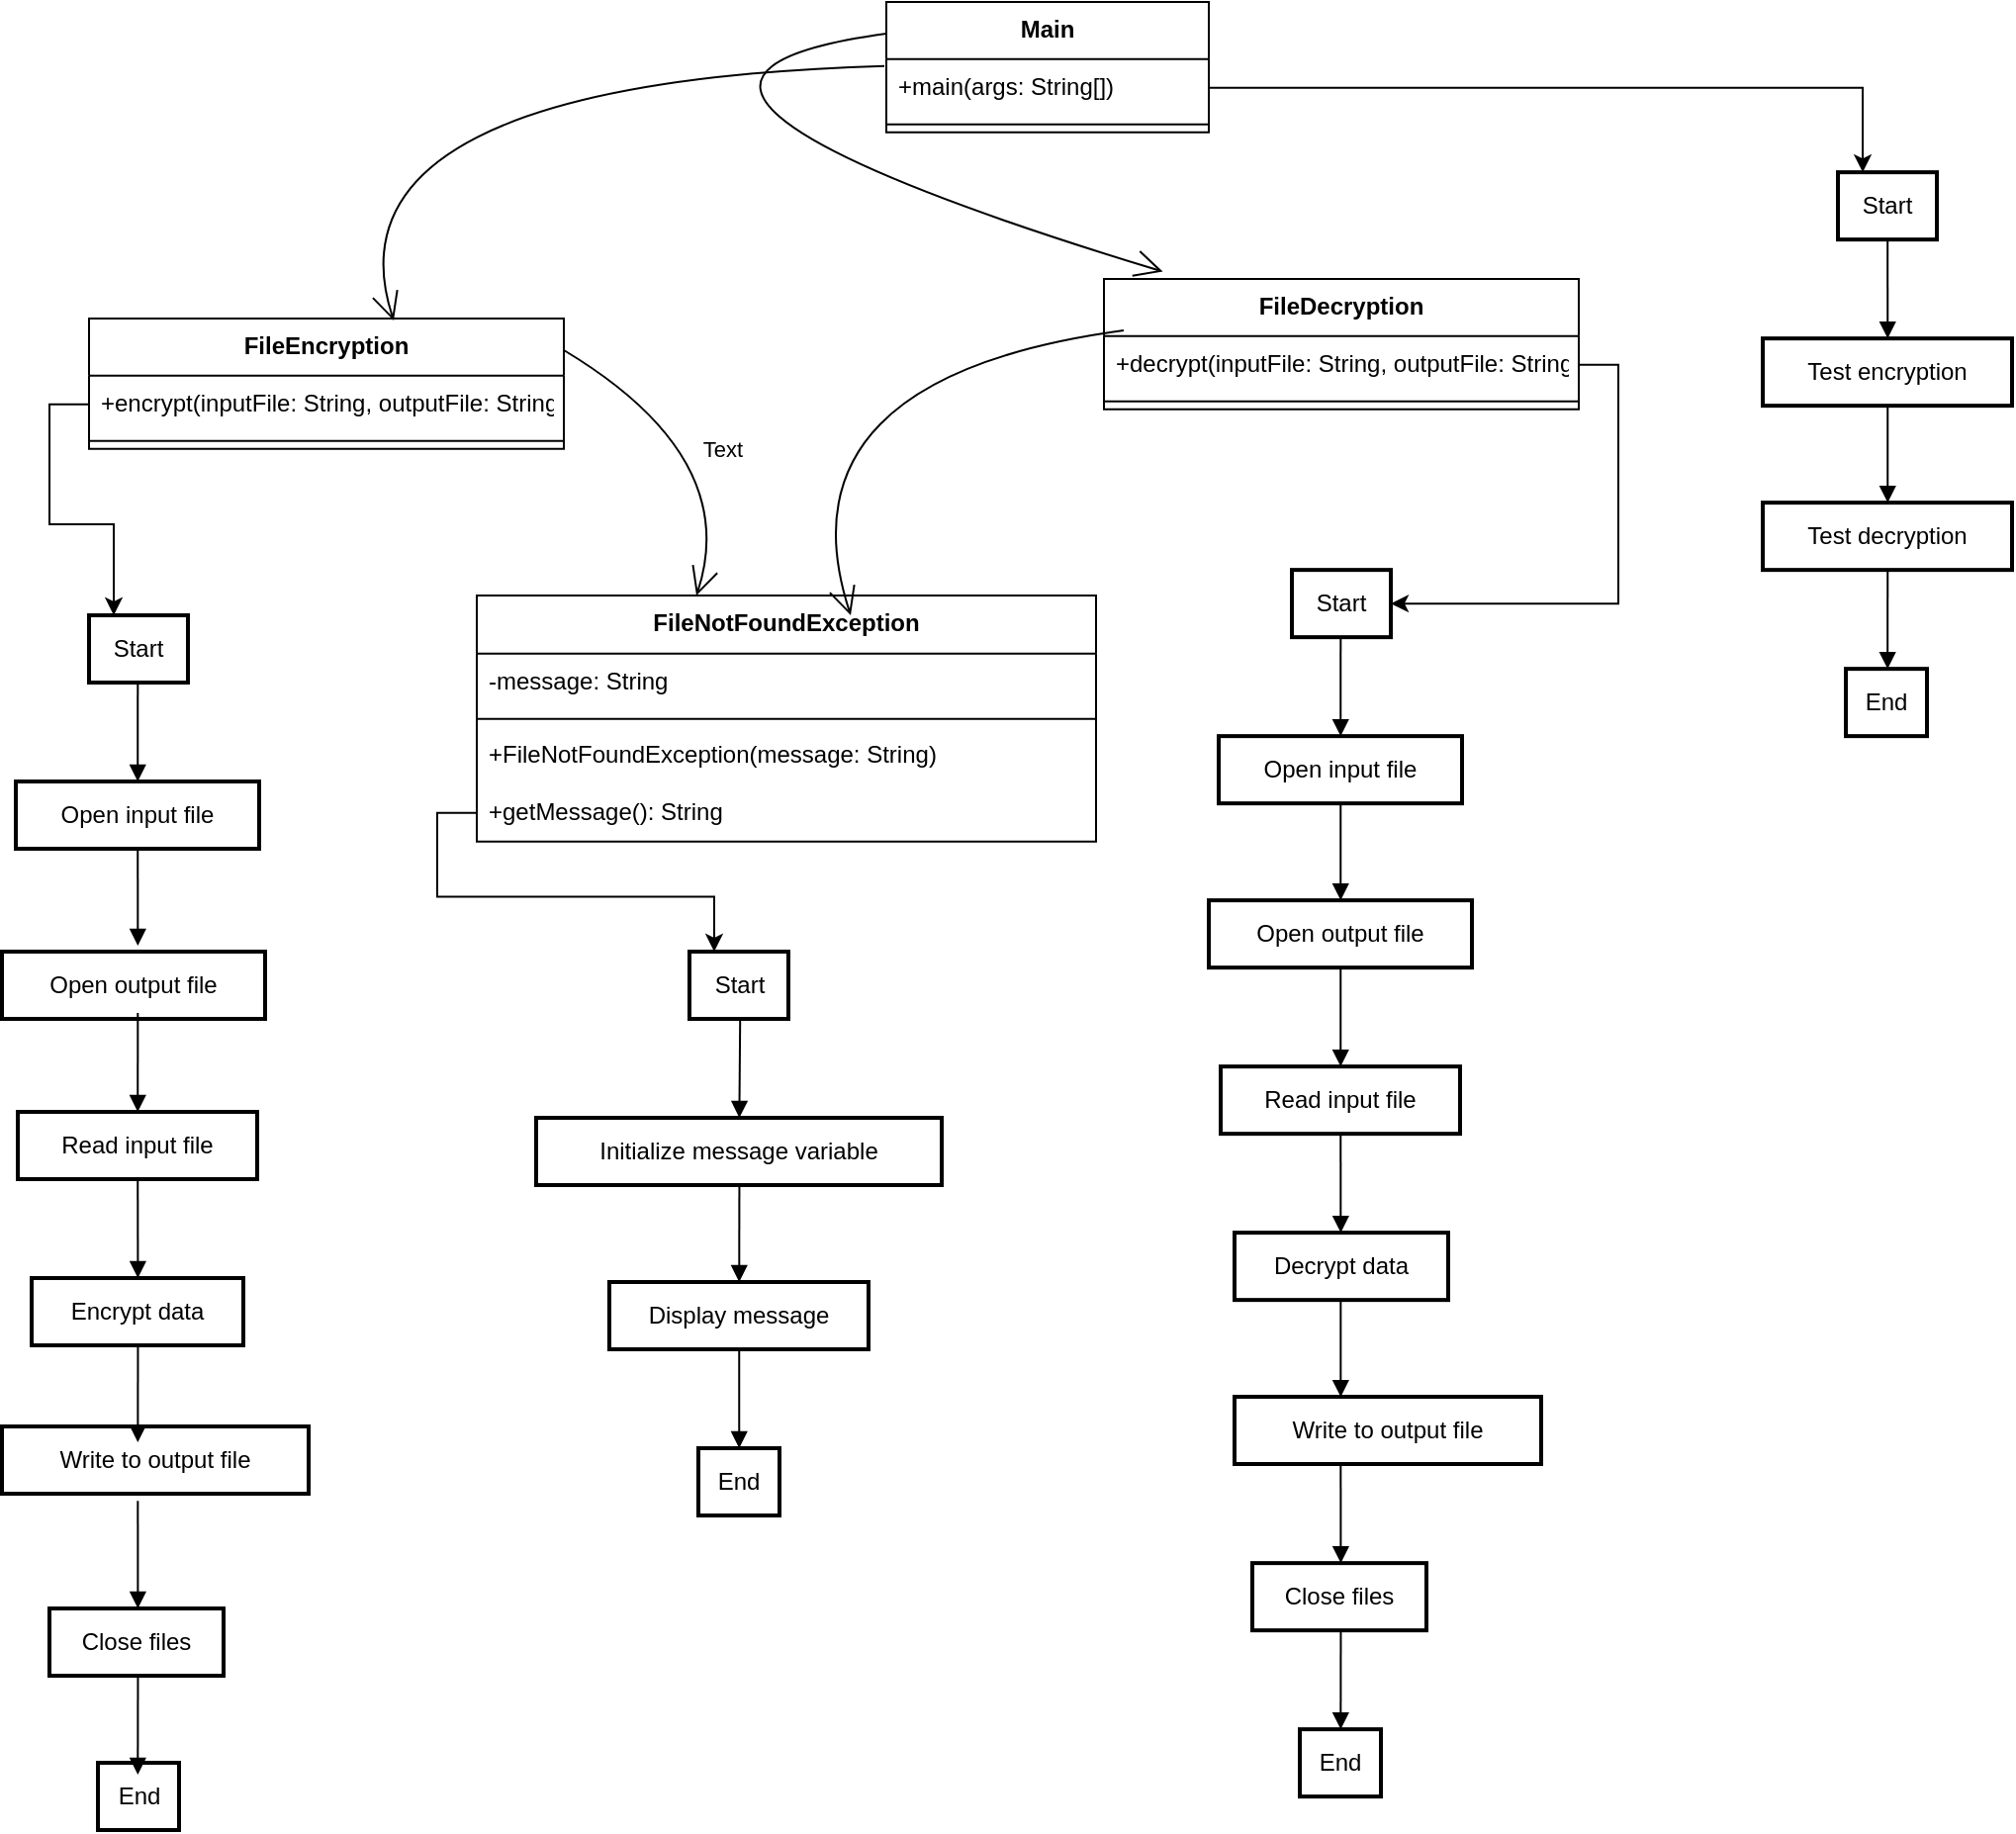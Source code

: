 <mxfile version="24.3.1" type="device">
  <diagram id="C5RBs43oDa-KdzZeNtuy" name="Page-1">
    <mxGraphModel dx="1034" dy="1615" grid="1" gridSize="10" guides="1" tooltips="1" connect="1" arrows="1" fold="1" page="1" pageScale="1" pageWidth="827" pageHeight="1169" math="0" shadow="0">
      <root>
        <mxCell id="WIyWlLk6GJQsqaUBKTNV-0" />
        <mxCell id="WIyWlLk6GJQsqaUBKTNV-1" parent="WIyWlLk6GJQsqaUBKTNV-0" />
        <mxCell id="zTV7QJXzMeomIHiCT_PH-0" value="FileNotFoundException" style="swimlane;fontStyle=1;align=center;verticalAlign=top;childLayout=stackLayout;horizontal=1;startSize=29.417;horizontalStack=0;resizeParent=1;resizeParentMax=0;resizeLast=0;collapsible=0;marginBottom=0;" vertex="1" parent="WIyWlLk6GJQsqaUBKTNV-1">
          <mxGeometry x="490" y="180" width="313" height="124.417" as="geometry" />
        </mxCell>
        <mxCell id="zTV7QJXzMeomIHiCT_PH-1" value="-message: String" style="text;strokeColor=none;fillColor=none;align=left;verticalAlign=top;spacingLeft=4;spacingRight=4;overflow=hidden;rotatable=0;points=[[0,0.5],[1,0.5]];portConstraint=eastwest;" vertex="1" parent="zTV7QJXzMeomIHiCT_PH-0">
          <mxGeometry y="29.417" width="313" height="29" as="geometry" />
        </mxCell>
        <mxCell id="zTV7QJXzMeomIHiCT_PH-2" style="line;strokeWidth=1;fillColor=none;align=left;verticalAlign=middle;spacingTop=-1;spacingLeft=3;spacingRight=3;rotatable=0;labelPosition=right;points=[];portConstraint=eastwest;strokeColor=inherit;" vertex="1" parent="zTV7QJXzMeomIHiCT_PH-0">
          <mxGeometry y="58.417" width="313" height="8" as="geometry" />
        </mxCell>
        <mxCell id="zTV7QJXzMeomIHiCT_PH-3" value="+FileNotFoundException(message: String)" style="text;strokeColor=none;fillColor=none;align=left;verticalAlign=top;spacingLeft=4;spacingRight=4;overflow=hidden;rotatable=0;points=[[0,0.5],[1,0.5]];portConstraint=eastwest;" vertex="1" parent="zTV7QJXzMeomIHiCT_PH-0">
          <mxGeometry y="66.417" width="313" height="29" as="geometry" />
        </mxCell>
        <mxCell id="zTV7QJXzMeomIHiCT_PH-4" value="+getMessage(): String" style="text;strokeColor=none;fillColor=none;align=left;verticalAlign=top;spacingLeft=4;spacingRight=4;overflow=hidden;rotatable=0;points=[[0,0.5],[1,0.5]];portConstraint=eastwest;" vertex="1" parent="zTV7QJXzMeomIHiCT_PH-0">
          <mxGeometry y="95.417" width="313" height="29" as="geometry" />
        </mxCell>
        <mxCell id="zTV7QJXzMeomIHiCT_PH-13" value="FileEncryption" style="swimlane;fontStyle=1;align=center;verticalAlign=top;childLayout=stackLayout;horizontal=1;startSize=28.933;horizontalStack=0;resizeParent=1;resizeParentMax=0;resizeLast=0;collapsible=0;marginBottom=0;" vertex="1" parent="WIyWlLk6GJQsqaUBKTNV-1">
          <mxGeometry x="294" y="40.0" width="240" height="65.933" as="geometry" />
        </mxCell>
        <mxCell id="zTV7QJXzMeomIHiCT_PH-15" value="+encrypt(inputFile: String, outputFile: String)" style="text;strokeColor=none;fillColor=none;align=left;verticalAlign=top;spacingLeft=4;spacingRight=4;overflow=hidden;rotatable=0;points=[[0,0.5],[1,0.5]];portConstraint=eastwest;" vertex="1" parent="zTV7QJXzMeomIHiCT_PH-13">
          <mxGeometry y="28.933" width="240" height="29" as="geometry" />
        </mxCell>
        <mxCell id="zTV7QJXzMeomIHiCT_PH-14" style="line;strokeWidth=1;fillColor=none;align=left;verticalAlign=middle;spacingTop=-1;spacingLeft=3;spacingRight=3;rotatable=0;labelPosition=right;points=[];portConstraint=eastwest;strokeColor=inherit;" vertex="1" parent="zTV7QJXzMeomIHiCT_PH-13">
          <mxGeometry y="57.933" width="240" height="8" as="geometry" />
        </mxCell>
        <mxCell id="zTV7QJXzMeomIHiCT_PH-21" value="Write to output file" style="whiteSpace=wrap;strokeWidth=2;" vertex="1" parent="WIyWlLk6GJQsqaUBKTNV-1">
          <mxGeometry x="250" y="600" width="155" height="34" as="geometry" />
        </mxCell>
        <mxCell id="zTV7QJXzMeomIHiCT_PH-32" value="FileDecryption" style="swimlane;fontStyle=1;align=center;verticalAlign=top;childLayout=stackLayout;horizontal=1;startSize=28.933;horizontalStack=0;resizeParent=1;resizeParentMax=0;resizeLast=0;collapsible=0;marginBottom=0;" vertex="1" parent="WIyWlLk6GJQsqaUBKTNV-1">
          <mxGeometry x="807" y="20" width="240" height="65.933" as="geometry" />
        </mxCell>
        <mxCell id="zTV7QJXzMeomIHiCT_PH-34" value="+decrypt(inputFile: String, outputFile: String)" style="text;strokeColor=none;fillColor=none;align=left;verticalAlign=top;spacingLeft=4;spacingRight=4;overflow=hidden;rotatable=0;points=[[0,0.5],[1,0.5]];portConstraint=eastwest;" vertex="1" parent="zTV7QJXzMeomIHiCT_PH-32">
          <mxGeometry y="28.933" width="240" height="29" as="geometry" />
        </mxCell>
        <mxCell id="zTV7QJXzMeomIHiCT_PH-33" style="line;strokeWidth=1;fillColor=none;align=left;verticalAlign=middle;spacingTop=-1;spacingLeft=3;spacingRight=3;rotatable=0;labelPosition=right;points=[];portConstraint=eastwest;strokeColor=inherit;" vertex="1" parent="zTV7QJXzMeomIHiCT_PH-32">
          <mxGeometry y="57.933" width="240" height="8" as="geometry" />
        </mxCell>
        <mxCell id="zTV7QJXzMeomIHiCT_PH-36" value="Start" style="whiteSpace=wrap;strokeWidth=2;" vertex="1" parent="WIyWlLk6GJQsqaUBKTNV-1">
          <mxGeometry x="902" y="167.07" width="50" height="34" as="geometry" />
        </mxCell>
        <mxCell id="zTV7QJXzMeomIHiCT_PH-37" value="Open input file" style="whiteSpace=wrap;strokeWidth=2;" vertex="1" parent="WIyWlLk6GJQsqaUBKTNV-1">
          <mxGeometry x="865" y="251.07" width="123" height="34" as="geometry" />
        </mxCell>
        <mxCell id="zTV7QJXzMeomIHiCT_PH-38" value="Open output file" style="whiteSpace=wrap;strokeWidth=2;" vertex="1" parent="WIyWlLk6GJQsqaUBKTNV-1">
          <mxGeometry x="860" y="334.07" width="133" height="34" as="geometry" />
        </mxCell>
        <mxCell id="zTV7QJXzMeomIHiCT_PH-39" value="Read input file" style="whiteSpace=wrap;strokeWidth=2;" vertex="1" parent="WIyWlLk6GJQsqaUBKTNV-1">
          <mxGeometry x="866" y="418.07" width="121" height="34" as="geometry" />
        </mxCell>
        <mxCell id="zTV7QJXzMeomIHiCT_PH-40" value="Decrypt data" style="whiteSpace=wrap;strokeWidth=2;" vertex="1" parent="WIyWlLk6GJQsqaUBKTNV-1">
          <mxGeometry x="873" y="502.07" width="108" height="34" as="geometry" />
        </mxCell>
        <mxCell id="zTV7QJXzMeomIHiCT_PH-41" value="Write to output file" style="whiteSpace=wrap;strokeWidth=2;" vertex="1" parent="WIyWlLk6GJQsqaUBKTNV-1">
          <mxGeometry x="873" y="585" width="155" height="34" as="geometry" />
        </mxCell>
        <mxCell id="zTV7QJXzMeomIHiCT_PH-42" value="Close files" style="whiteSpace=wrap;strokeWidth=2;" vertex="1" parent="WIyWlLk6GJQsqaUBKTNV-1">
          <mxGeometry x="882" y="669.07" width="88" height="34" as="geometry" />
        </mxCell>
        <mxCell id="zTV7QJXzMeomIHiCT_PH-43" value="End" style="whiteSpace=wrap;strokeWidth=2;" vertex="1" parent="WIyWlLk6GJQsqaUBKTNV-1">
          <mxGeometry x="906" y="753.07" width="41" height="34" as="geometry" />
        </mxCell>
        <mxCell id="zTV7QJXzMeomIHiCT_PH-44" value="" style="curved=1;startArrow=none;endArrow=block;exitX=0.493;exitY=0.99;entryX=0.501;entryY=-0.01;rounded=0;" edge="1" parent="WIyWlLk6GJQsqaUBKTNV-1" source="zTV7QJXzMeomIHiCT_PH-36" target="zTV7QJXzMeomIHiCT_PH-37">
          <mxGeometry relative="1" as="geometry">
            <Array as="points" />
          </mxGeometry>
        </mxCell>
        <mxCell id="zTV7QJXzMeomIHiCT_PH-45" value="" style="curved=1;startArrow=none;endArrow=block;exitX=0.501;exitY=0.98;entryX=0.501;entryY=0.01;rounded=0;" edge="1" parent="WIyWlLk6GJQsqaUBKTNV-1" source="zTV7QJXzMeomIHiCT_PH-37" target="zTV7QJXzMeomIHiCT_PH-38">
          <mxGeometry relative="1" as="geometry">
            <Array as="points" />
          </mxGeometry>
        </mxCell>
        <mxCell id="zTV7QJXzMeomIHiCT_PH-46" value="" style="curved=1;startArrow=none;endArrow=block;exitX=0.501;exitY=1.0;entryX=0.501;entryY=1.122e-7;rounded=0;" edge="1" parent="WIyWlLk6GJQsqaUBKTNV-1" source="zTV7QJXzMeomIHiCT_PH-38" target="zTV7QJXzMeomIHiCT_PH-39">
          <mxGeometry relative="1" as="geometry">
            <Array as="points" />
          </mxGeometry>
        </mxCell>
        <mxCell id="zTV7QJXzMeomIHiCT_PH-47" value="" style="curved=1;startArrow=none;endArrow=block;exitX=0.501;exitY=0.99;entryX=0.497;entryY=-0.01;rounded=0;" edge="1" parent="WIyWlLk6GJQsqaUBKTNV-1" source="zTV7QJXzMeomIHiCT_PH-39" target="zTV7QJXzMeomIHiCT_PH-40">
          <mxGeometry relative="1" as="geometry">
            <Array as="points" />
          </mxGeometry>
        </mxCell>
        <mxCell id="zTV7QJXzMeomIHiCT_PH-48" value="" style="curved=1;startArrow=none;endArrow=block;exitX=0.497;exitY=0.98;entryX=0.501;entryY=0.01;rounded=0;" edge="1" parent="WIyWlLk6GJQsqaUBKTNV-1" source="zTV7QJXzMeomIHiCT_PH-40">
          <mxGeometry relative="1" as="geometry">
            <Array as="points" />
            <mxPoint x="926.67" y="585.07" as="targetPoint" />
          </mxGeometry>
        </mxCell>
        <mxCell id="zTV7QJXzMeomIHiCT_PH-49" value="" style="curved=1;startArrow=none;endArrow=block;exitX=0.501;exitY=1.0;entryX=0.508;entryY=2.244e-7;rounded=0;" edge="1" parent="WIyWlLk6GJQsqaUBKTNV-1" target="zTV7QJXzMeomIHiCT_PH-42">
          <mxGeometry relative="1" as="geometry">
            <Array as="points" />
            <mxPoint x="926.667" y="619.07" as="sourcePoint" />
          </mxGeometry>
        </mxCell>
        <mxCell id="zTV7QJXzMeomIHiCT_PH-50" value="" style="curved=1;startArrow=none;endArrow=block;exitX=0.508;exitY=0.99;entryX=0.504;entryY=-0.01;rounded=0;" edge="1" parent="WIyWlLk6GJQsqaUBKTNV-1" source="zTV7QJXzMeomIHiCT_PH-42" target="zTV7QJXzMeomIHiCT_PH-43">
          <mxGeometry relative="1" as="geometry">
            <Array as="points" />
          </mxGeometry>
        </mxCell>
        <mxCell id="zTV7QJXzMeomIHiCT_PH-51" style="edgeStyle=orthogonalEdgeStyle;rounded=0;orthogonalLoop=1;jettySize=auto;html=1;exitX=1;exitY=0.5;exitDx=0;exitDy=0;entryX=1;entryY=0.5;entryDx=0;entryDy=0;" edge="1" parent="WIyWlLk6GJQsqaUBKTNV-1" source="zTV7QJXzMeomIHiCT_PH-34" target="zTV7QJXzMeomIHiCT_PH-36">
          <mxGeometry relative="1" as="geometry" />
        </mxCell>
        <mxCell id="zTV7QJXzMeomIHiCT_PH-52" value="Main" style="swimlane;fontStyle=1;align=center;verticalAlign=top;childLayout=stackLayout;horizontal=1;startSize=28.933;horizontalStack=0;resizeParent=1;resizeParentMax=0;resizeLast=0;collapsible=0;marginBottom=0;" vertex="1" parent="WIyWlLk6GJQsqaUBKTNV-1">
          <mxGeometry x="697" y="-120" width="163" height="65.933" as="geometry" />
        </mxCell>
        <mxCell id="zTV7QJXzMeomIHiCT_PH-54" value="+main(args: String[])" style="text;strokeColor=none;fillColor=none;align=left;verticalAlign=top;spacingLeft=4;spacingRight=4;overflow=hidden;rotatable=0;points=[[0,0.5],[1,0.5]];portConstraint=eastwest;" vertex="1" parent="zTV7QJXzMeomIHiCT_PH-52">
          <mxGeometry y="28.933" width="163" height="29" as="geometry" />
        </mxCell>
        <mxCell id="zTV7QJXzMeomIHiCT_PH-53" style="line;strokeWidth=1;fillColor=none;align=left;verticalAlign=middle;spacingTop=-1;spacingLeft=3;spacingRight=3;rotatable=0;labelPosition=right;points=[];portConstraint=eastwest;strokeColor=inherit;" vertex="1" parent="zTV7QJXzMeomIHiCT_PH-52">
          <mxGeometry y="57.933" width="163" height="8" as="geometry" />
        </mxCell>
        <mxCell id="zTV7QJXzMeomIHiCT_PH-116" value="" style="curved=1;startArrow=none;endArrow=open;endSize=12;rounded=0;entryX=0.039;entryY=0.005;entryDx=0;entryDy=0;entryPerimeter=0;exitX=-0.006;exitY=0.117;exitDx=0;exitDy=0;exitPerimeter=0;" edge="1" parent="WIyWlLk6GJQsqaUBKTNV-1" source="zTV7QJXzMeomIHiCT_PH-54">
          <mxGeometry relative="1" as="geometry">
            <Array as="points">
              <mxPoint x="409" y="-79" />
            </Array>
            <mxPoint x="618" y="-139" as="sourcePoint" />
            <mxPoint x="448" y="41" as="targetPoint" />
          </mxGeometry>
        </mxCell>
        <mxCell id="zTV7QJXzMeomIHiCT_PH-119" value="Start" style="whiteSpace=wrap;strokeWidth=2;" vertex="1" parent="WIyWlLk6GJQsqaUBKTNV-1">
          <mxGeometry x="294" y="190" width="50" height="34" as="geometry" />
        </mxCell>
        <mxCell id="zTV7QJXzMeomIHiCT_PH-120" value="Open input file" style="whiteSpace=wrap;strokeWidth=2;" vertex="1" parent="WIyWlLk6GJQsqaUBKTNV-1">
          <mxGeometry x="257" y="274" width="123" height="34" as="geometry" />
        </mxCell>
        <mxCell id="zTV7QJXzMeomIHiCT_PH-121" value="Open output file" style="whiteSpace=wrap;strokeWidth=2;" vertex="1" parent="WIyWlLk6GJQsqaUBKTNV-1">
          <mxGeometry x="250" y="360" width="133" height="34" as="geometry" />
        </mxCell>
        <mxCell id="zTV7QJXzMeomIHiCT_PH-122" value="Read input file" style="whiteSpace=wrap;strokeWidth=2;" vertex="1" parent="WIyWlLk6GJQsqaUBKTNV-1">
          <mxGeometry x="258" y="441" width="121" height="34" as="geometry" />
        </mxCell>
        <mxCell id="zTV7QJXzMeomIHiCT_PH-123" value="Encrypt data" style="whiteSpace=wrap;strokeWidth=2;" vertex="1" parent="WIyWlLk6GJQsqaUBKTNV-1">
          <mxGeometry x="265" y="525" width="107" height="34" as="geometry" />
        </mxCell>
        <mxCell id="zTV7QJXzMeomIHiCT_PH-124" value="Close files" style="whiteSpace=wrap;strokeWidth=2;" vertex="1" parent="WIyWlLk6GJQsqaUBKTNV-1">
          <mxGeometry x="274" y="692" width="88" height="34" as="geometry" />
        </mxCell>
        <mxCell id="zTV7QJXzMeomIHiCT_PH-125" value="End" style="whiteSpace=wrap;strokeWidth=2;" vertex="1" parent="WIyWlLk6GJQsqaUBKTNV-1">
          <mxGeometry x="298.5" y="770" width="41" height="34" as="geometry" />
        </mxCell>
        <mxCell id="zTV7QJXzMeomIHiCT_PH-126" value="" style="curved=1;startArrow=none;endArrow=block;exitX=0.493;exitY=0.99;entryX=0.501;entryY=-0.01;rounded=0;" edge="1" parent="WIyWlLk6GJQsqaUBKTNV-1" source="zTV7QJXzMeomIHiCT_PH-119" target="zTV7QJXzMeomIHiCT_PH-120">
          <mxGeometry relative="1" as="geometry">
            <Array as="points" />
          </mxGeometry>
        </mxCell>
        <mxCell id="zTV7QJXzMeomIHiCT_PH-127" value="" style="curved=1;startArrow=none;endArrow=block;exitX=0.501;exitY=0.98;entryX=0.501;entryY=0.01;rounded=0;" edge="1" parent="WIyWlLk6GJQsqaUBKTNV-1" source="zTV7QJXzMeomIHiCT_PH-120">
          <mxGeometry relative="1" as="geometry">
            <Array as="points" />
            <mxPoint x="318.67" y="357" as="targetPoint" />
          </mxGeometry>
        </mxCell>
        <mxCell id="zTV7QJXzMeomIHiCT_PH-128" value="" style="curved=1;startArrow=none;endArrow=block;exitX=0.501;exitY=1.0;entryX=0.501;entryY=1.122e-7;rounded=0;" edge="1" parent="WIyWlLk6GJQsqaUBKTNV-1" target="zTV7QJXzMeomIHiCT_PH-122">
          <mxGeometry relative="1" as="geometry">
            <Array as="points" />
            <mxPoint x="318.667" y="391" as="sourcePoint" />
          </mxGeometry>
        </mxCell>
        <mxCell id="zTV7QJXzMeomIHiCT_PH-129" value="" style="curved=1;startArrow=none;endArrow=block;exitX=0.501;exitY=0.99;entryX=0.502;entryY=-0.01;rounded=0;" edge="1" parent="WIyWlLk6GJQsqaUBKTNV-1" source="zTV7QJXzMeomIHiCT_PH-122" target="zTV7QJXzMeomIHiCT_PH-123">
          <mxGeometry relative="1" as="geometry">
            <Array as="points" />
          </mxGeometry>
        </mxCell>
        <mxCell id="zTV7QJXzMeomIHiCT_PH-130" value="" style="curved=1;startArrow=none;endArrow=block;exitX=0.502;exitY=0.98;entryX=0.501;entryY=0.01;rounded=0;" edge="1" parent="WIyWlLk6GJQsqaUBKTNV-1" source="zTV7QJXzMeomIHiCT_PH-123">
          <mxGeometry relative="1" as="geometry">
            <Array as="points" />
            <mxPoint x="318.67" y="608" as="targetPoint" />
          </mxGeometry>
        </mxCell>
        <mxCell id="zTV7QJXzMeomIHiCT_PH-131" value="" style="curved=1;startArrow=none;endArrow=block;entryX=0.508;entryY=2.244e-7;rounded=0;exitX=0.443;exitY=1.108;exitDx=0;exitDy=0;exitPerimeter=0;" edge="1" parent="WIyWlLk6GJQsqaUBKTNV-1" target="zTV7QJXzMeomIHiCT_PH-124" source="zTV7QJXzMeomIHiCT_PH-21">
          <mxGeometry relative="1" as="geometry">
            <Array as="points" />
            <mxPoint x="320" y="640" as="sourcePoint" />
          </mxGeometry>
        </mxCell>
        <mxCell id="zTV7QJXzMeomIHiCT_PH-132" value="" style="curved=1;startArrow=none;endArrow=block;exitX=0.508;exitY=0.99;entryX=0.504;entryY=-0.01;rounded=0;" edge="1" parent="WIyWlLk6GJQsqaUBKTNV-1" source="zTV7QJXzMeomIHiCT_PH-124">
          <mxGeometry relative="1" as="geometry">
            <Array as="points" />
            <mxPoint x="318.663" y="776" as="targetPoint" />
          </mxGeometry>
        </mxCell>
        <mxCell id="zTV7QJXzMeomIHiCT_PH-140" value="Start" style="whiteSpace=wrap;strokeWidth=2;" vertex="1" parent="WIyWlLk6GJQsqaUBKTNV-1">
          <mxGeometry x="597.5" y="360" width="50" height="34" as="geometry" />
        </mxCell>
        <mxCell id="zTV7QJXzMeomIHiCT_PH-141" value="Initialize message variable" style="whiteSpace=wrap;strokeWidth=2;" vertex="1" parent="WIyWlLk6GJQsqaUBKTNV-1">
          <mxGeometry x="520" y="444" width="205" height="34" as="geometry" />
        </mxCell>
        <mxCell id="zTV7QJXzMeomIHiCT_PH-142" value="Display message" style="whiteSpace=wrap;strokeWidth=2;" vertex="1" parent="WIyWlLk6GJQsqaUBKTNV-1">
          <mxGeometry x="557" y="527" width="131" height="34" as="geometry" />
        </mxCell>
        <mxCell id="zTV7QJXzMeomIHiCT_PH-143" value="End" style="whiteSpace=wrap;strokeWidth=2;" vertex="1" parent="WIyWlLk6GJQsqaUBKTNV-1">
          <mxGeometry x="602" y="611" width="41" height="34" as="geometry" />
        </mxCell>
        <mxCell id="zTV7QJXzMeomIHiCT_PH-144" value="" style="curved=1;startArrow=none;endArrow=block;exitX=0.512;exitY=0.99;entryX=0.501;entryY=-0.01;rounded=0;" edge="1" parent="WIyWlLk6GJQsqaUBKTNV-1" source="zTV7QJXzMeomIHiCT_PH-140" target="zTV7QJXzMeomIHiCT_PH-141">
          <mxGeometry relative="1" as="geometry">
            <Array as="points" />
          </mxGeometry>
        </mxCell>
        <mxCell id="zTV7QJXzMeomIHiCT_PH-145" value="" style="curved=1;startArrow=none;endArrow=block;exitX=0.501;exitY=0.98;entryX=0.501;entryY=0.01;rounded=0;" edge="1" parent="WIyWlLk6GJQsqaUBKTNV-1" source="zTV7QJXzMeomIHiCT_PH-141" target="zTV7QJXzMeomIHiCT_PH-142">
          <mxGeometry relative="1" as="geometry">
            <Array as="points" />
          </mxGeometry>
        </mxCell>
        <mxCell id="zTV7QJXzMeomIHiCT_PH-146" value="" style="curved=1;startArrow=none;endArrow=block;exitX=0.501;exitY=1.0;entryX=0.503;entryY=1.122e-7;rounded=0;" edge="1" parent="WIyWlLk6GJQsqaUBKTNV-1" source="zTV7QJXzMeomIHiCT_PH-142" target="zTV7QJXzMeomIHiCT_PH-143">
          <mxGeometry relative="1" as="geometry">
            <Array as="points" />
          </mxGeometry>
        </mxCell>
        <mxCell id="zTV7QJXzMeomIHiCT_PH-147" style="edgeStyle=orthogonalEdgeStyle;rounded=0;orthogonalLoop=1;jettySize=auto;html=1;exitX=0;exitY=0.5;exitDx=0;exitDy=0;entryX=0.25;entryY=0;entryDx=0;entryDy=0;" edge="1" parent="WIyWlLk6GJQsqaUBKTNV-1" source="zTV7QJXzMeomIHiCT_PH-15" target="zTV7QJXzMeomIHiCT_PH-119">
          <mxGeometry relative="1" as="geometry" />
        </mxCell>
        <mxCell id="zTV7QJXzMeomIHiCT_PH-148" style="edgeStyle=orthogonalEdgeStyle;rounded=0;orthogonalLoop=1;jettySize=auto;html=1;exitX=0;exitY=0.5;exitDx=0;exitDy=0;entryX=0.25;entryY=0;entryDx=0;entryDy=0;" edge="1" parent="WIyWlLk6GJQsqaUBKTNV-1" source="zTV7QJXzMeomIHiCT_PH-4" target="zTV7QJXzMeomIHiCT_PH-140">
          <mxGeometry relative="1" as="geometry" />
        </mxCell>
        <mxCell id="zTV7QJXzMeomIHiCT_PH-155" value="" style="curved=1;startArrow=none;endArrow=open;endSize=12;rounded=0;exitX=1;exitY=0.25;exitDx=0;exitDy=0;entryX=0.5;entryY=0;entryDx=0;entryDy=0;" edge="1" parent="WIyWlLk6GJQsqaUBKTNV-1">
          <mxGeometry relative="1" as="geometry">
            <Array as="points">
              <mxPoint x="624" y="110" />
            </Array>
            <mxPoint x="534" y="56" as="sourcePoint" />
            <mxPoint x="601" y="180" as="targetPoint" />
          </mxGeometry>
        </mxCell>
        <mxCell id="zTV7QJXzMeomIHiCT_PH-156" value="Text" style="edgeLabel;html=1;align=center;verticalAlign=middle;resizable=0;points=[];" vertex="1" connectable="0" parent="zTV7QJXzMeomIHiCT_PH-155">
          <mxGeometry x="0.046" y="-2" relative="1" as="geometry">
            <mxPoint x="1" as="offset" />
          </mxGeometry>
        </mxCell>
        <mxCell id="zTV7QJXzMeomIHiCT_PH-157" value="Start" style="whiteSpace=wrap;strokeWidth=2;" vertex="1" parent="WIyWlLk6GJQsqaUBKTNV-1">
          <mxGeometry x="1178" y="-33.93" width="50" height="34" as="geometry" />
        </mxCell>
        <mxCell id="zTV7QJXzMeomIHiCT_PH-158" value="Test encryption" style="whiteSpace=wrap;strokeWidth=2;" vertex="1" parent="WIyWlLk6GJQsqaUBKTNV-1">
          <mxGeometry x="1140" y="50.07" width="126" height="34" as="geometry" />
        </mxCell>
        <mxCell id="zTV7QJXzMeomIHiCT_PH-159" value="Test decryption" style="whiteSpace=wrap;strokeWidth=2;" vertex="1" parent="WIyWlLk6GJQsqaUBKTNV-1">
          <mxGeometry x="1140" y="133.07" width="126" height="34" as="geometry" />
        </mxCell>
        <mxCell id="zTV7QJXzMeomIHiCT_PH-160" value="End" style="whiteSpace=wrap;strokeWidth=2;" vertex="1" parent="WIyWlLk6GJQsqaUBKTNV-1">
          <mxGeometry x="1182" y="217.07" width="41" height="34" as="geometry" />
        </mxCell>
        <mxCell id="zTV7QJXzMeomIHiCT_PH-161" value="" style="curved=1;startArrow=none;endArrow=block;exitX=0.502;exitY=0.99;entryX=0.501;entryY=-0.01;rounded=0;" edge="1" parent="WIyWlLk6GJQsqaUBKTNV-1" source="zTV7QJXzMeomIHiCT_PH-157" target="zTV7QJXzMeomIHiCT_PH-158">
          <mxGeometry relative="1" as="geometry">
            <Array as="points" />
          </mxGeometry>
        </mxCell>
        <mxCell id="zTV7QJXzMeomIHiCT_PH-162" value="" style="curved=1;startArrow=none;endArrow=block;exitX=0.501;exitY=0.98;entryX=0.501;entryY=0.01;rounded=0;" edge="1" parent="WIyWlLk6GJQsqaUBKTNV-1" source="zTV7QJXzMeomIHiCT_PH-158" target="zTV7QJXzMeomIHiCT_PH-159">
          <mxGeometry relative="1" as="geometry">
            <Array as="points" />
          </mxGeometry>
        </mxCell>
        <mxCell id="zTV7QJXzMeomIHiCT_PH-163" value="" style="curved=1;startArrow=none;endArrow=block;exitX=0.501;exitY=1.0;entryX=0.514;entryY=1.122e-7;rounded=0;" edge="1" parent="WIyWlLk6GJQsqaUBKTNV-1" source="zTV7QJXzMeomIHiCT_PH-159" target="zTV7QJXzMeomIHiCT_PH-160">
          <mxGeometry relative="1" as="geometry">
            <Array as="points" />
          </mxGeometry>
        </mxCell>
        <mxCell id="zTV7QJXzMeomIHiCT_PH-165" value="" style="curved=1;startArrow=none;endArrow=open;endSize=12;rounded=0;entryX=0.039;entryY=0.005;entryDx=0;entryDy=0;entryPerimeter=0;exitX=0;exitY=0.25;exitDx=0;exitDy=0;" edge="1" parent="WIyWlLk6GJQsqaUBKTNV-1">
          <mxGeometry relative="1" as="geometry">
            <Array as="points">
              <mxPoint x="640" y="70" />
            </Array>
            <mxPoint x="817" y="46" as="sourcePoint" />
            <mxPoint x="679" y="190" as="targetPoint" />
          </mxGeometry>
        </mxCell>
        <mxCell id="zTV7QJXzMeomIHiCT_PH-166" value="" style="curved=1;startArrow=none;endArrow=open;endSize=12;rounded=0;entryX=0.124;entryY=-0.056;entryDx=0;entryDy=0;entryPerimeter=0;exitX=0;exitY=0.25;exitDx=0;exitDy=0;" edge="1" parent="WIyWlLk6GJQsqaUBKTNV-1" target="zTV7QJXzMeomIHiCT_PH-32">
          <mxGeometry relative="1" as="geometry">
            <Array as="points">
              <mxPoint x="520" y="-80" />
            </Array>
            <mxPoint x="697" y="-104" as="sourcePoint" />
            <mxPoint x="559" y="40" as="targetPoint" />
          </mxGeometry>
        </mxCell>
        <mxCell id="zTV7QJXzMeomIHiCT_PH-167" style="edgeStyle=orthogonalEdgeStyle;rounded=0;orthogonalLoop=1;jettySize=auto;html=1;exitX=1;exitY=0.5;exitDx=0;exitDy=0;entryX=0.25;entryY=0;entryDx=0;entryDy=0;" edge="1" parent="WIyWlLk6GJQsqaUBKTNV-1" source="zTV7QJXzMeomIHiCT_PH-54" target="zTV7QJXzMeomIHiCT_PH-157">
          <mxGeometry relative="1" as="geometry" />
        </mxCell>
      </root>
    </mxGraphModel>
  </diagram>
</mxfile>
